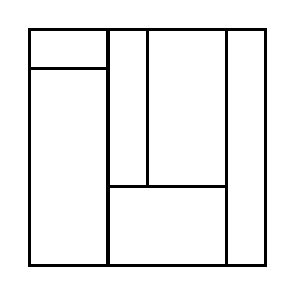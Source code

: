 \begin{tikzpicture}[very thick, scale=.5]
    \draw (0,5) rectangle (2,6);
    \draw (0,0) rectangle (2,5);
    \draw (2,2) rectangle (3,6);
    \draw (3,2) rectangle (5,6);
    \draw (2,0) rectangle (5,2);
    \draw (5,0) rectangle (6,6);
\end{tikzpicture}

